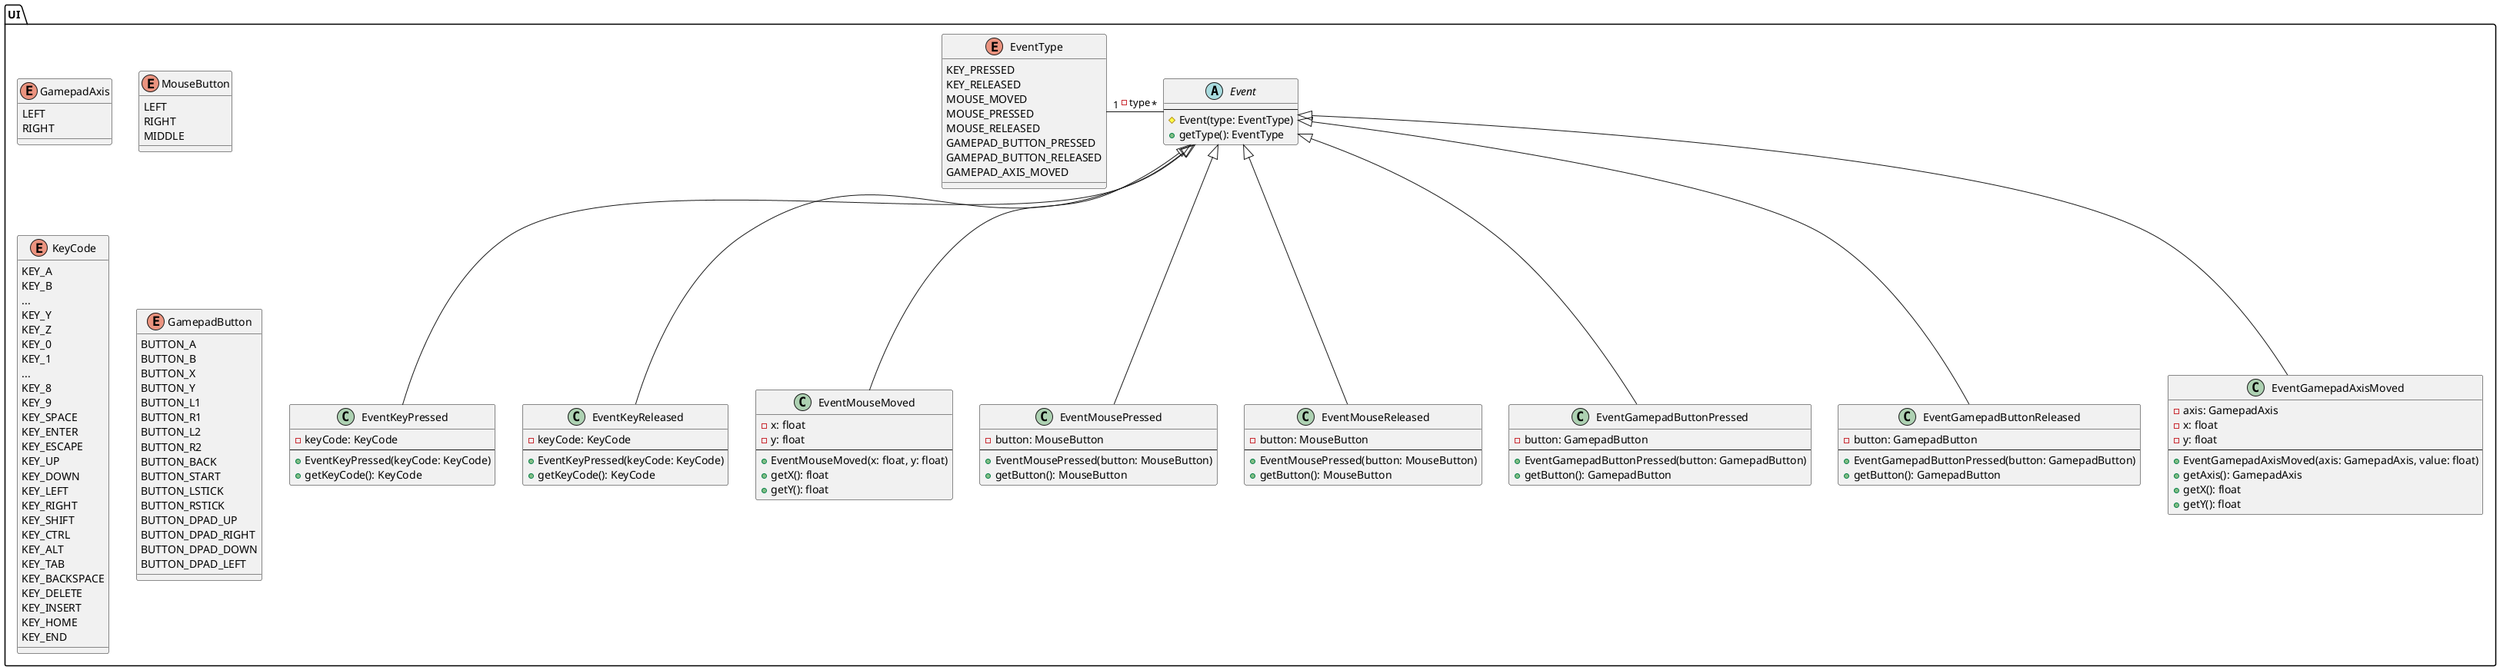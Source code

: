 @startuml

package UI {
    abstract Event {
        ---
        # Event(type: EventType)
        + getType(): EventType
    }

    enum EventType {
        KEY_PRESSED
        KEY_RELEASED
        MOUSE_MOVED
        MOUSE_PRESSED
        MOUSE_RELEASED
        GAMEPAD_BUTTON_PRESSED
        GAMEPAD_BUTTON_RELEASED
        GAMEPAD_AXIS_MOVED
    }

    class EventKeyPressed {
        - keyCode: KeyCode
        ---
        + EventKeyPressed(keyCode: KeyCode)
        + getKeyCode(): KeyCode
    }
    class EventKeyReleased {
        - keyCode: KeyCode
        ---
        + EventKeyPressed(keyCode: KeyCode)
        + getKeyCode(): KeyCode
    }
    class EventMouseMoved {
        - x: float
        - y: float
        ---
        + EventMouseMoved(x: float, y: float)
        + getX(): float
        + getY(): float
    }
    class EventMousePressed {
        - button: MouseButton
        ---
        + EventMousePressed(button: MouseButton)
        + getButton(): MouseButton
    }
    class EventMouseReleased {
        - button: MouseButton
        ---
        + EventMousePressed(button: MouseButton)
        + getButton(): MouseButton
    }
    class EventGamepadButtonPressed {
        - button: GamepadButton
        ---
        + EventGamepadButtonPressed(button: GamepadButton)
        + getButton(): GamepadButton
    }
    class EventGamepadButtonReleased {
        - button: GamepadButton
        ---
        + EventGamepadButtonPressed(button: GamepadButton)
        + getButton(): GamepadButton
    }
    class EventGamepadAxisMoved {
        - axis: GamepadAxis 
        - x: float
        - y: float
        ---
        + EventGamepadAxisMoved(axis: GamepadAxis, value: float)
        + getAxis(): GamepadAxis
        + getX(): float
        + getY(): float
    }

    enum GamepadAxis {
        LEFT
        RIGHT
    }
    
    enum MouseButton {
        LEFT
        RIGHT
        MIDDLE
    }

    enum KeyCode {
        KEY_A
        KEY_B
        ...
        KEY_Y
        KEY_Z
        KEY_0
        KEY_1
        ...
        KEY_8
        KEY_9
        KEY_SPACE
        KEY_ENTER
        KEY_ESCAPE
        KEY_UP
        KEY_DOWN
        KEY_LEFT
        KEY_RIGHT
        KEY_SHIFT
        KEY_CTRL
        KEY_ALT
        KEY_TAB
        KEY_BACKSPACE
        KEY_DELETE
        KEY_INSERT
        KEY_HOME
        KEY_END
    }

    enum GamepadButton {
        BUTTON_A
        BUTTON_B
        BUTTON_X
        BUTTON_Y
        BUTTON_L1
        BUTTON_R1
        BUTTON_L2
        BUTTON_R2
        BUTTON_BACK
        BUTTON_START
        BUTTON_LSTICK
        BUTTON_RSTICK
        BUTTON_DPAD_UP
        BUTTON_DPAD_RIGHT
        BUTTON_DPAD_DOWN
        BUTTON_DPAD_LEFT
    }
}

Event "*" -left- "1" EventType: - type
EventKeyPressed -up-|> Event
EventKeyReleased -up-|> Event
EventMouseMoved -up-|> Event
EventMousePressed -up-|> Event
EventMouseReleased -up-|> Event
EventGamepadButtonPressed -up-|> Event
EventGamepadButtonReleased -up-|> Event
EventGamepadAxisMoved -up-|> Event

@enduml